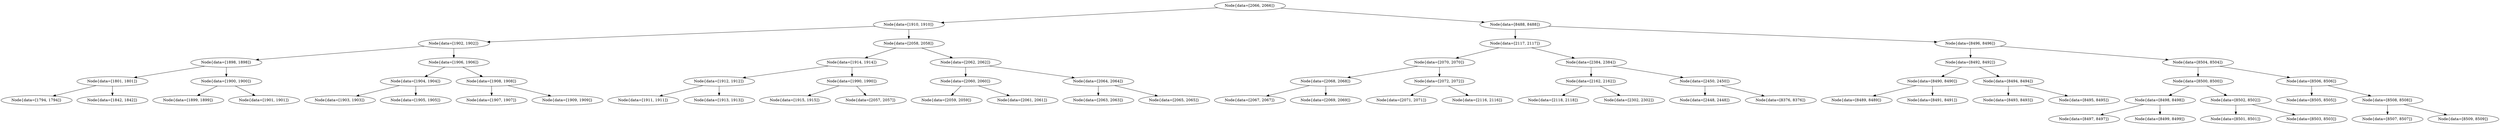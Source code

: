 digraph G{
1578485315 [label="Node{data=[2066, 2066]}"]
1578485315 -> 1384268621
1384268621 [label="Node{data=[1910, 1910]}"]
1384268621 -> 1724828196
1724828196 [label="Node{data=[1902, 1902]}"]
1724828196 -> 1976458778
1976458778 [label="Node{data=[1898, 1898]}"]
1976458778 -> 93960510
93960510 [label="Node{data=[1801, 1801]}"]
93960510 -> 1170283243
1170283243 [label="Node{data=[1794, 1794]}"]
93960510 -> 1439590301
1439590301 [label="Node{data=[1842, 1842]}"]
1976458778 -> 1383583152
1383583152 [label="Node{data=[1900, 1900]}"]
1383583152 -> 443539081
443539081 [label="Node{data=[1899, 1899]}"]
1383583152 -> 1463060845
1463060845 [label="Node{data=[1901, 1901]}"]
1724828196 -> 1902182041
1902182041 [label="Node{data=[1906, 1906]}"]
1902182041 -> 496416584
496416584 [label="Node{data=[1904, 1904]}"]
496416584 -> 2036972005
2036972005 [label="Node{data=[1903, 1903]}"]
496416584 -> 182790212
182790212 [label="Node{data=[1905, 1905]}"]
1902182041 -> 2089262007
2089262007 [label="Node{data=[1908, 1908]}"]
2089262007 -> 1409503128
1409503128 [label="Node{data=[1907, 1907]}"]
2089262007 -> 1620140652
1620140652 [label="Node{data=[1909, 1909]}"]
1384268621 -> 1133891890
1133891890 [label="Node{data=[2058, 2058]}"]
1133891890 -> 59744468
59744468 [label="Node{data=[1914, 1914]}"]
59744468 -> 1295929522
1295929522 [label="Node{data=[1912, 1912]}"]
1295929522 -> 651676027
651676027 [label="Node{data=[1911, 1911]}"]
1295929522 -> 1260814546
1260814546 [label="Node{data=[1913, 1913]}"]
59744468 -> 902889570
902889570 [label="Node{data=[1990, 1990]}"]
902889570 -> 173374890
173374890 [label="Node{data=[1915, 1915]}"]
902889570 -> 315748746
315748746 [label="Node{data=[2057, 2057]}"]
1133891890 -> 1838072594
1838072594 [label="Node{data=[2062, 2062]}"]
1838072594 -> 1356926161
1356926161 [label="Node{data=[2060, 2060]}"]
1356926161 -> 1912111946
1912111946 [label="Node{data=[2059, 2059]}"]
1356926161 -> 1815638366
1815638366 [label="Node{data=[2061, 2061]}"]
1838072594 -> 2008394136
2008394136 [label="Node{data=[2064, 2064]}"]
2008394136 -> 803910715
803910715 [label="Node{data=[2063, 2063]}"]
2008394136 -> 448626783
448626783 [label="Node{data=[2065, 2065]}"]
1578485315 -> 891330775
891330775 [label="Node{data=[8488, 8488]}"]
891330775 -> 1870866050
1870866050 [label="Node{data=[2117, 2117]}"]
1870866050 -> 363994149
363994149 [label="Node{data=[2070, 2070]}"]
363994149 -> 1669056948
1669056948 [label="Node{data=[2068, 2068]}"]
1669056948 -> 1408101140
1408101140 [label="Node{data=[2067, 2067]}"]
1669056948 -> 632053981
632053981 [label="Node{data=[2069, 2069]}"]
363994149 -> 553259897
553259897 [label="Node{data=[2072, 2072]}"]
553259897 -> 502356155
502356155 [label="Node{data=[2071, 2071]}"]
553259897 -> 561558874
561558874 [label="Node{data=[2116, 2116]}"]
1870866050 -> 1729397536
1729397536 [label="Node{data=[2384, 2384]}"]
1729397536 -> 386217312
386217312 [label="Node{data=[2162, 2162]}"]
386217312 -> 2524091
2524091 [label="Node{data=[2118, 2118]}"]
386217312 -> 1687172224
1687172224 [label="Node{data=[2302, 2302]}"]
1729397536 -> 660518577
660518577 [label="Node{data=[2450, 2450]}"]
660518577 -> 432945423
432945423 [label="Node{data=[2448, 2448]}"]
660518577 -> 767642326
767642326 [label="Node{data=[8376, 8376]}"]
891330775 -> 1209032666
1209032666 [label="Node{data=[8496, 8496]}"]
1209032666 -> 447316823
447316823 [label="Node{data=[8492, 8492]}"]
447316823 -> 1917306700
1917306700 [label="Node{data=[8490, 8490]}"]
1917306700 -> 1433908264
1433908264 [label="Node{data=[8489, 8489]}"]
1917306700 -> 525590483
525590483 [label="Node{data=[8491, 8491]}"]
447316823 -> 1236681813
1236681813 [label="Node{data=[8494, 8494]}"]
1236681813 -> 84379528
84379528 [label="Node{data=[8493, 8493]}"]
1236681813 -> 1832494580
1832494580 [label="Node{data=[8495, 8495]}"]
1209032666 -> 1821725383
1821725383 [label="Node{data=[8504, 8504]}"]
1821725383 -> 393885676
393885676 [label="Node{data=[8500, 8500]}"]
393885676 -> 779671884
779671884 [label="Node{data=[8498, 8498]}"]
779671884 -> 240050034
240050034 [label="Node{data=[8497, 8497]}"]
779671884 -> 1208723222
1208723222 [label="Node{data=[8499, 8499]}"]
393885676 -> 243805356
243805356 [label="Node{data=[8502, 8502]}"]
243805356 -> 1716663944
1716663944 [label="Node{data=[8501, 8501]}"]
243805356 -> 505401471
505401471 [label="Node{data=[8503, 8503]}"]
1821725383 -> 196736957
196736957 [label="Node{data=[8506, 8506]}"]
196736957 -> 1151026986
1151026986 [label="Node{data=[8505, 8505]}"]
196736957 -> 856350535
856350535 [label="Node{data=[8508, 8508]}"]
856350535 -> 1400270193
1400270193 [label="Node{data=[8507, 8507]}"]
856350535 -> 389442749
389442749 [label="Node{data=[8509, 8509]}"]
}